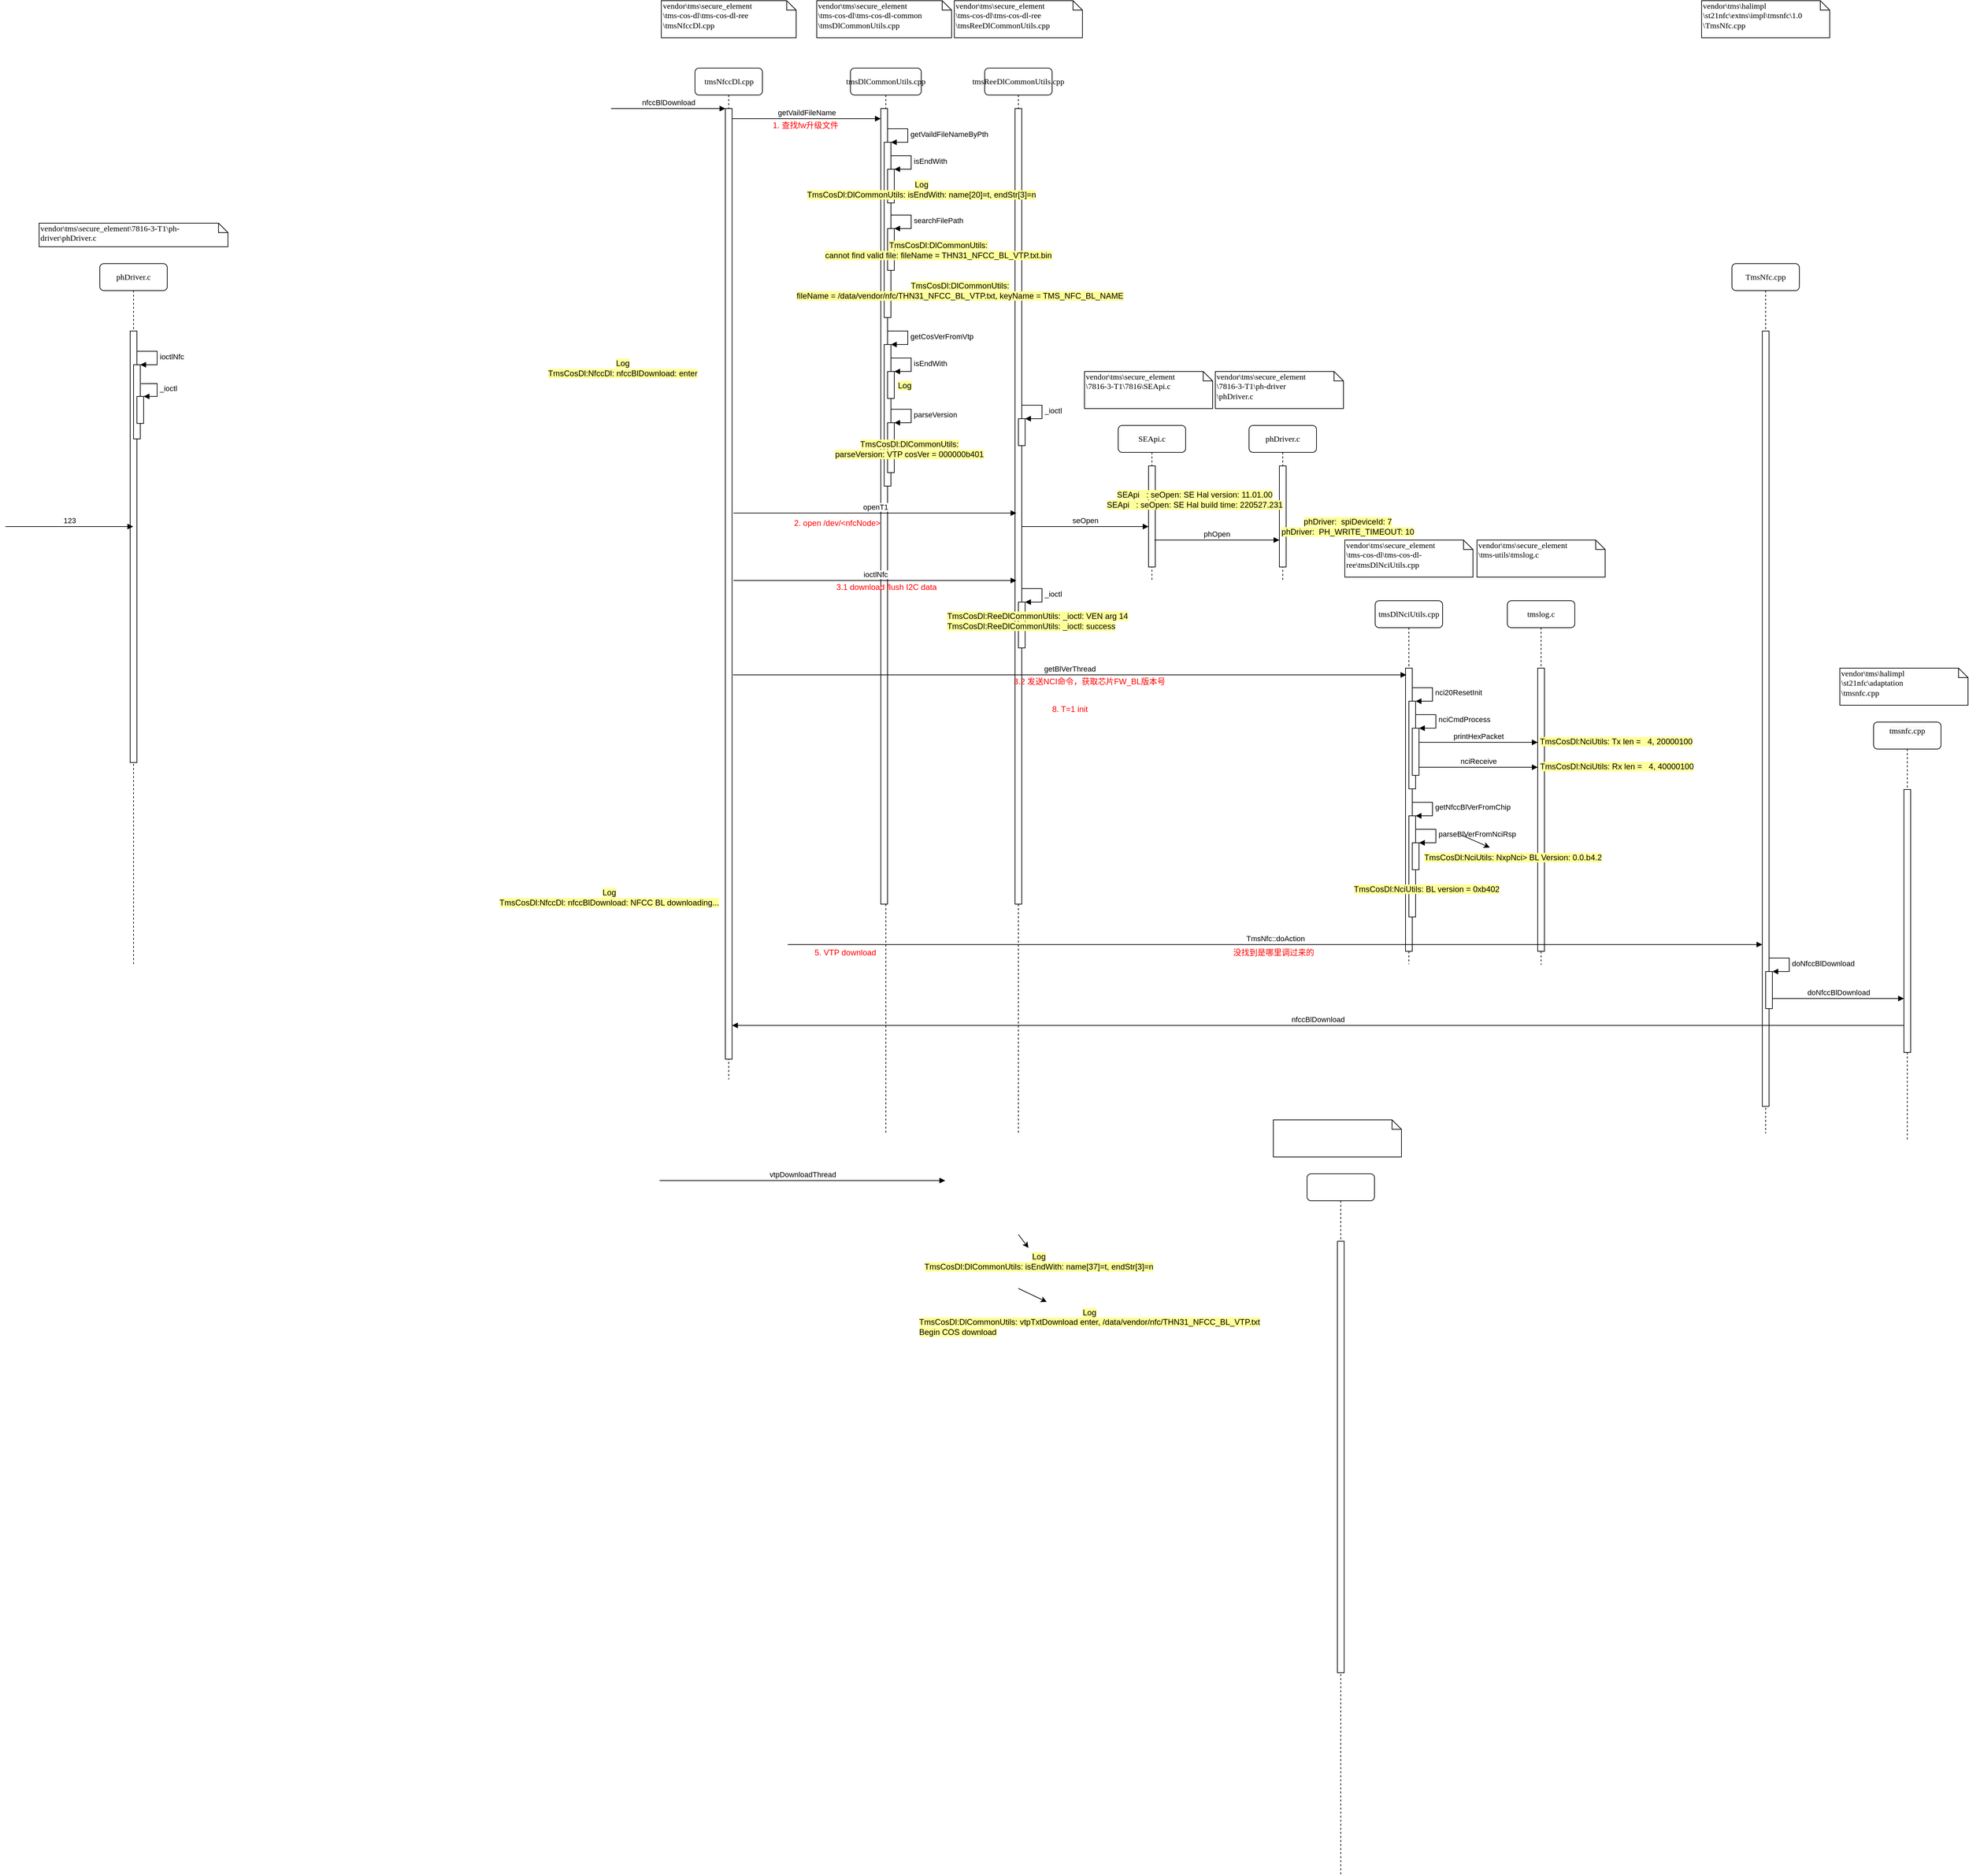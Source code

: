 <mxfile version="20.0.4" type="github">
  <diagram name="Page-1" id="13e1069c-82ec-6db2-03f1-153e76fe0fe0">
    <mxGraphModel dx="3978" dy="1811" grid="1" gridSize="10" guides="1" tooltips="1" connect="1" arrows="1" fold="1" page="1" pageScale="1" pageWidth="1100" pageHeight="850" background="none" math="0" shadow="0">
      <root>
        <mxCell id="0" />
        <mxCell id="1" parent="0" />
        <mxCell id="6wgtEtR7sXNdbjSEoORC-1" value="tmsReeDlCommonUtils.cpp" style="shape=umlLifeline;perimeter=lifelinePerimeter;whiteSpace=wrap;html=1;container=1;collapsible=0;recursiveResize=0;outlineConnect=0;rounded=1;shadow=0;comic=0;labelBackgroundColor=none;strokeWidth=1;fontFamily=Verdana;fontSize=12;align=center;" parent="1" vertex="1">
          <mxGeometry x="-628" y="-500" width="100" height="1580" as="geometry" />
        </mxCell>
        <mxCell id="6wgtEtR7sXNdbjSEoORC-2" value="" style="html=1;points=[];perimeter=orthogonalPerimeter;rounded=0;shadow=0;comic=0;labelBackgroundColor=none;strokeWidth=1;fontFamily=Verdana;fontSize=12;align=center;" parent="6wgtEtR7sXNdbjSEoORC-1" vertex="1">
          <mxGeometry x="45" y="60" width="10" height="1180" as="geometry" />
        </mxCell>
        <mxCell id="6wgtEtR7sXNdbjSEoORC-88" value="" style="html=1;points=[];perimeter=orthogonalPerimeter;" parent="6wgtEtR7sXNdbjSEoORC-1" vertex="1">
          <mxGeometry x="50" y="520" width="10" height="40" as="geometry" />
        </mxCell>
        <mxCell id="6wgtEtR7sXNdbjSEoORC-89" value="_ioctl" style="edgeStyle=orthogonalEdgeStyle;html=1;align=left;spacingLeft=2;endArrow=block;rounded=0;entryX=1;entryY=0;" parent="6wgtEtR7sXNdbjSEoORC-1" target="6wgtEtR7sXNdbjSEoORC-88" edge="1">
          <mxGeometry relative="1" as="geometry">
            <mxPoint x="55" y="500" as="sourcePoint" />
            <Array as="points">
              <mxPoint x="85" y="500" />
            </Array>
          </mxGeometry>
        </mxCell>
        <mxCell id="9sHiLgnCU4G7EcTDu4WB-1" value="" style="html=1;points=[];perimeter=orthogonalPerimeter;" parent="6wgtEtR7sXNdbjSEoORC-1" vertex="1">
          <mxGeometry x="50" y="792" width="10" height="68" as="geometry" />
        </mxCell>
        <mxCell id="9sHiLgnCU4G7EcTDu4WB-2" value="_ioctl" style="edgeStyle=orthogonalEdgeStyle;html=1;align=left;spacingLeft=2;endArrow=block;rounded=0;entryX=1;entryY=0;" parent="6wgtEtR7sXNdbjSEoORC-1" target="9sHiLgnCU4G7EcTDu4WB-1" edge="1">
          <mxGeometry relative="1" as="geometry">
            <mxPoint x="55" y="772" as="sourcePoint" />
            <Array as="points">
              <mxPoint x="85" y="772" />
            </Array>
          </mxGeometry>
        </mxCell>
        <mxCell id="6wgtEtR7sXNdbjSEoORC-37" value="tmsDlCommonUtils.cpp" style="shape=umlLifeline;perimeter=lifelinePerimeter;whiteSpace=wrap;html=1;container=1;collapsible=0;recursiveResize=0;outlineConnect=0;rounded=1;shadow=0;comic=0;labelBackgroundColor=none;strokeWidth=1;fontFamily=Verdana;fontSize=12;align=center;" parent="1" vertex="1">
          <mxGeometry x="-827" y="-500" width="105" height="1580" as="geometry" />
        </mxCell>
        <mxCell id="6wgtEtR7sXNdbjSEoORC-38" value="" style="html=1;points=[];perimeter=orthogonalPerimeter;rounded=0;shadow=0;comic=0;labelBackgroundColor=none;strokeWidth=1;fontFamily=Verdana;fontSize=12;align=center;" parent="6wgtEtR7sXNdbjSEoORC-37" vertex="1">
          <mxGeometry x="45" y="60" width="10" height="1180" as="geometry" />
        </mxCell>
        <object label="getVaildFileName" id="6wgtEtR7sXNdbjSEoORC-49">
          <mxCell style="html=1;verticalAlign=bottom;endArrow=block;rounded=0;" parent="6wgtEtR7sXNdbjSEoORC-37" edge="1">
            <mxGeometry width="80" relative="1" as="geometry">
              <mxPoint x="-175.5" y="75" as="sourcePoint" />
              <mxPoint x="45" y="75" as="targetPoint" />
            </mxGeometry>
          </mxCell>
        </object>
        <mxCell id="-rd93zXeOg7RclRvKw8m-17" value="" style="html=1;points=[];perimeter=orthogonalPerimeter;labelBackgroundColor=#FFFF99;fontColor=#000000;" parent="6wgtEtR7sXNdbjSEoORC-37" vertex="1">
          <mxGeometry x="50" y="110" width="10" height="260" as="geometry" />
        </mxCell>
        <mxCell id="-rd93zXeOg7RclRvKw8m-18" value="getVaildFileNameByPth" style="edgeStyle=orthogonalEdgeStyle;html=1;align=left;spacingLeft=2;endArrow=block;rounded=0;entryX=1;entryY=0;fontColor=#000000;" parent="6wgtEtR7sXNdbjSEoORC-37" target="-rd93zXeOg7RclRvKw8m-17" edge="1">
          <mxGeometry relative="1" as="geometry">
            <mxPoint x="55" y="90" as="sourcePoint" />
            <Array as="points">
              <mxPoint x="85" y="90" />
            </Array>
          </mxGeometry>
        </mxCell>
        <mxCell id="-rd93zXeOg7RclRvKw8m-19" value="" style="html=1;points=[];perimeter=orthogonalPerimeter;labelBackgroundColor=#FFFF99;fontColor=#000000;" parent="6wgtEtR7sXNdbjSEoORC-37" vertex="1">
          <mxGeometry x="55" y="150" width="10" height="50" as="geometry" />
        </mxCell>
        <mxCell id="-rd93zXeOg7RclRvKw8m-20" value="isEndWith" style="edgeStyle=orthogonalEdgeStyle;html=1;align=left;spacingLeft=2;endArrow=block;rounded=0;entryX=1;entryY=0;fontColor=#000000;" parent="6wgtEtR7sXNdbjSEoORC-37" target="-rd93zXeOg7RclRvKw8m-19" edge="1">
          <mxGeometry relative="1" as="geometry">
            <mxPoint x="60" y="130" as="sourcePoint" />
            <Array as="points">
              <mxPoint x="90" y="130" />
            </Array>
          </mxGeometry>
        </mxCell>
        <mxCell id="-rd93zXeOg7RclRvKw8m-23" value="" style="html=1;points=[];perimeter=orthogonalPerimeter;labelBackgroundColor=#FFFF99;fontColor=#000000;" parent="6wgtEtR7sXNdbjSEoORC-37" vertex="1">
          <mxGeometry x="55" y="238" width="10" height="62" as="geometry" />
        </mxCell>
        <mxCell id="-rd93zXeOg7RclRvKw8m-24" value="searchFilePath" style="edgeStyle=orthogonalEdgeStyle;html=1;align=left;spacingLeft=2;endArrow=block;rounded=0;entryX=1;entryY=0;fontColor=#000000;" parent="6wgtEtR7sXNdbjSEoORC-37" target="-rd93zXeOg7RclRvKw8m-23" edge="1">
          <mxGeometry relative="1" as="geometry">
            <mxPoint x="60" y="218" as="sourcePoint" />
            <Array as="points">
              <mxPoint x="90" y="218" />
            </Array>
          </mxGeometry>
        </mxCell>
        <mxCell id="-rd93zXeOg7RclRvKw8m-27" value="" style="html=1;points=[];perimeter=orthogonalPerimeter;labelBackgroundColor=#FFFF99;fontColor=#000000;" parent="6wgtEtR7sXNdbjSEoORC-37" vertex="1">
          <mxGeometry x="50" y="410" width="10" height="210" as="geometry" />
        </mxCell>
        <mxCell id="-rd93zXeOg7RclRvKw8m-28" value="getCosVerFromVtp" style="edgeStyle=orthogonalEdgeStyle;html=1;align=left;spacingLeft=2;endArrow=block;rounded=0;entryX=1;entryY=0;fontColor=#000000;" parent="6wgtEtR7sXNdbjSEoORC-37" target="-rd93zXeOg7RclRvKw8m-27" edge="1">
          <mxGeometry relative="1" as="geometry">
            <mxPoint x="55" y="390" as="sourcePoint" />
            <Array as="points">
              <mxPoint x="85" y="390" />
            </Array>
          </mxGeometry>
        </mxCell>
        <mxCell id="-rd93zXeOg7RclRvKw8m-30" value="" style="html=1;points=[];perimeter=orthogonalPerimeter;labelBackgroundColor=#FFFF99;fontColor=#000000;" parent="6wgtEtR7sXNdbjSEoORC-37" vertex="1">
          <mxGeometry x="55" y="450" width="10" height="40" as="geometry" />
        </mxCell>
        <mxCell id="-rd93zXeOg7RclRvKw8m-31" value="isEndWith" style="edgeStyle=orthogonalEdgeStyle;html=1;align=left;spacingLeft=2;endArrow=block;rounded=0;entryX=1;entryY=0;fontColor=#000000;" parent="6wgtEtR7sXNdbjSEoORC-37" target="-rd93zXeOg7RclRvKw8m-30" edge="1">
          <mxGeometry relative="1" as="geometry">
            <mxPoint x="60" y="430" as="sourcePoint" />
            <Array as="points">
              <mxPoint x="90" y="430" />
            </Array>
          </mxGeometry>
        </mxCell>
        <mxCell id="-rd93zXeOg7RclRvKw8m-32" value="" style="html=1;points=[];perimeter=orthogonalPerimeter;labelBackgroundColor=#FFFF99;fontColor=#000000;" parent="6wgtEtR7sXNdbjSEoORC-37" vertex="1">
          <mxGeometry x="55" y="526" width="10" height="74" as="geometry" />
        </mxCell>
        <mxCell id="-rd93zXeOg7RclRvKw8m-33" value="parseVersion" style="edgeStyle=orthogonalEdgeStyle;html=1;align=left;spacingLeft=2;endArrow=block;rounded=0;entryX=1;entryY=0;fontColor=#000000;" parent="6wgtEtR7sXNdbjSEoORC-37" target="-rd93zXeOg7RclRvKw8m-32" edge="1">
          <mxGeometry relative="1" as="geometry">
            <mxPoint x="60" y="506" as="sourcePoint" />
            <Array as="points">
              <mxPoint x="90" y="506" />
            </Array>
          </mxGeometry>
        </mxCell>
        <mxCell id="6wgtEtR7sXNdbjSEoORC-52" value="&lt;font color=&quot;#ff0000&quot;&gt;2. open /dev/&amp;lt;nfcNode&amp;gt;&lt;/font&gt;" style="text;html=1;resizable=0;autosize=1;align=center;verticalAlign=middle;points=[];fillColor=none;strokeColor=none;rounded=0;" parent="6wgtEtR7sXNdbjSEoORC-37" vertex="1">
          <mxGeometry x="-95" y="660" width="150" height="30" as="geometry" />
        </mxCell>
        <mxCell id="6wgtEtR7sXNdbjSEoORC-87" value="ioctlNfc" style="html=1;verticalAlign=bottom;endArrow=block;rounded=0;" parent="6wgtEtR7sXNdbjSEoORC-37" edge="1">
          <mxGeometry width="80" relative="1" as="geometry">
            <mxPoint x="-173.5" y="760" as="sourcePoint" />
            <mxPoint x="246" y="760" as="targetPoint" />
          </mxGeometry>
        </mxCell>
        <mxCell id="7baba1c4bc27f4b0-8" value="tmsDlNciUtils.cpp" style="shape=umlLifeline;perimeter=lifelinePerimeter;whiteSpace=wrap;html=1;container=1;collapsible=0;recursiveResize=0;outlineConnect=0;rounded=1;shadow=0;comic=0;labelBackgroundColor=none;strokeWidth=1;fontFamily=Verdana;fontSize=12;align=center;" parent="1" vertex="1">
          <mxGeometry x="-49" y="290" width="100" height="539" as="geometry" />
        </mxCell>
        <mxCell id="7baba1c4bc27f4b0-9" value="" style="html=1;points=[];perimeter=orthogonalPerimeter;rounded=0;shadow=0;comic=0;labelBackgroundColor=none;strokeWidth=1;fontFamily=Verdana;fontSize=12;align=center;" parent="7baba1c4bc27f4b0-8" vertex="1">
          <mxGeometry x="45" y="100" width="10" height="420" as="geometry" />
        </mxCell>
        <mxCell id="6wgtEtR7sXNdbjSEoORC-92" value="" style="html=1;points=[];perimeter=orthogonalPerimeter;" parent="7baba1c4bc27f4b0-8" vertex="1">
          <mxGeometry x="50" y="149.03" width="10" height="130" as="geometry" />
        </mxCell>
        <mxCell id="6wgtEtR7sXNdbjSEoORC-93" value="nci20ResetInit" style="edgeStyle=orthogonalEdgeStyle;html=1;align=left;spacingLeft=2;endArrow=block;rounded=0;entryX=1;entryY=0;" parent="7baba1c4bc27f4b0-8" target="6wgtEtR7sXNdbjSEoORC-92" edge="1">
          <mxGeometry relative="1" as="geometry">
            <mxPoint x="55" y="129.03" as="sourcePoint" />
            <Array as="points">
              <mxPoint x="85" y="129.03" />
            </Array>
          </mxGeometry>
        </mxCell>
        <mxCell id="6wgtEtR7sXNdbjSEoORC-94" value="" style="html=1;points=[];perimeter=orthogonalPerimeter;" parent="7baba1c4bc27f4b0-8" vertex="1">
          <mxGeometry x="55" y="189.03" width="10" height="70" as="geometry" />
        </mxCell>
        <mxCell id="6wgtEtR7sXNdbjSEoORC-95" value="nciCmdProcess" style="edgeStyle=orthogonalEdgeStyle;html=1;align=left;spacingLeft=2;endArrow=block;rounded=0;entryX=1;entryY=0;" parent="7baba1c4bc27f4b0-8" target="6wgtEtR7sXNdbjSEoORC-94" edge="1">
          <mxGeometry relative="1" as="geometry">
            <mxPoint x="60" y="169.03" as="sourcePoint" />
            <Array as="points">
              <mxPoint x="90" y="169.03" />
            </Array>
          </mxGeometry>
        </mxCell>
        <mxCell id="oXqchAMzsbWQh8HUrbLk-3" value="" style="html=1;points=[];perimeter=orthogonalPerimeter;labelBackgroundColor=#FFFF99;" vertex="1" parent="7baba1c4bc27f4b0-8">
          <mxGeometry x="50" y="319.03" width="10" height="150" as="geometry" />
        </mxCell>
        <mxCell id="oXqchAMzsbWQh8HUrbLk-4" value="getNfccBlVerFromChip" style="edgeStyle=orthogonalEdgeStyle;html=1;align=left;spacingLeft=2;endArrow=block;rounded=0;entryX=1;entryY=0;" edge="1" target="oXqchAMzsbWQh8HUrbLk-3" parent="7baba1c4bc27f4b0-8">
          <mxGeometry relative="1" as="geometry">
            <mxPoint x="55" y="299.03" as="sourcePoint" />
            <Array as="points">
              <mxPoint x="85" y="299.03" />
            </Array>
          </mxGeometry>
        </mxCell>
        <mxCell id="oXqchAMzsbWQh8HUrbLk-7" value="" style="html=1;points=[];perimeter=orthogonalPerimeter;labelBackgroundColor=#FFFF99;" vertex="1" parent="7baba1c4bc27f4b0-8">
          <mxGeometry x="55" y="359.03" width="10" height="40" as="geometry" />
        </mxCell>
        <mxCell id="oXqchAMzsbWQh8HUrbLk-8" value="parseBlVerFromNciRsp" style="edgeStyle=orthogonalEdgeStyle;html=1;align=left;spacingLeft=2;endArrow=block;rounded=0;entryX=1;entryY=0;" edge="1" target="oXqchAMzsbWQh8HUrbLk-7" parent="7baba1c4bc27f4b0-8">
          <mxGeometry relative="1" as="geometry">
            <mxPoint x="60" y="339.03" as="sourcePoint" />
            <Array as="points">
              <mxPoint x="90" y="339.03" />
            </Array>
          </mxGeometry>
        </mxCell>
        <mxCell id="7baba1c4bc27f4b0-2" value="TmsNfc.cpp" style="shape=umlLifeline;perimeter=lifelinePerimeter;whiteSpace=wrap;html=1;container=1;collapsible=0;recursiveResize=0;outlineConnect=0;rounded=1;shadow=0;comic=0;labelBackgroundColor=none;strokeWidth=1;fontFamily=Verdana;fontSize=12;align=center;" parent="1" vertex="1">
          <mxGeometry x="480" y="-210" width="100" height="1290" as="geometry" />
        </mxCell>
        <mxCell id="7baba1c4bc27f4b0-10" value="" style="html=1;points=[];perimeter=orthogonalPerimeter;rounded=0;shadow=0;comic=0;labelBackgroundColor=none;strokeWidth=1;fontFamily=Verdana;fontSize=12;align=center;" parent="7baba1c4bc27f4b0-2" vertex="1">
          <mxGeometry x="45" y="100" width="10" height="1150" as="geometry" />
        </mxCell>
        <mxCell id="Ku6d6TWkNU5Iu4rAbxKe-25" value="" style="html=1;points=[];perimeter=orthogonalPerimeter;" parent="7baba1c4bc27f4b0-2" vertex="1">
          <mxGeometry x="50" y="1050" width="10" height="55" as="geometry" />
        </mxCell>
        <mxCell id="Ku6d6TWkNU5Iu4rAbxKe-26" value="doNfccBlDownload" style="edgeStyle=orthogonalEdgeStyle;html=1;align=left;spacingLeft=2;endArrow=block;rounded=0;entryX=1;entryY=0;" parent="7baba1c4bc27f4b0-2" target="Ku6d6TWkNU5Iu4rAbxKe-25" edge="1">
          <mxGeometry relative="1" as="geometry">
            <mxPoint x="55" y="1030" as="sourcePoint" />
            <Array as="points">
              <mxPoint x="85" y="1030" />
            </Array>
          </mxGeometry>
        </mxCell>
        <mxCell id="-rd93zXeOg7RclRvKw8m-12" value="&lt;font color=&quot;#000000&quot;&gt;doNfccBlDownload&lt;/font&gt;" style="html=1;verticalAlign=bottom;endArrow=block;rounded=0;fontColor=#FF0000;" parent="7baba1c4bc27f4b0-2" edge="1">
          <mxGeometry width="80" relative="1" as="geometry">
            <mxPoint x="60" y="1090" as="sourcePoint" />
            <mxPoint x="255" y="1090" as="targetPoint" />
          </mxGeometry>
        </mxCell>
        <mxCell id="Ku6d6TWkNU5Iu4rAbxKe-1" value="tmsNfccDl.cpp" style="shape=umlLifeline;perimeter=lifelinePerimeter;whiteSpace=wrap;html=1;container=1;collapsible=0;recursiveResize=0;outlineConnect=0;rounded=1;shadow=0;comic=0;labelBackgroundColor=none;strokeWidth=1;fontFamily=Verdana;fontSize=12;align=center;" parent="1" vertex="1">
          <mxGeometry x="-1057.5" y="-500" width="100" height="1500" as="geometry" />
        </mxCell>
        <mxCell id="Ku6d6TWkNU5Iu4rAbxKe-2" value="" style="html=1;points=[];perimeter=orthogonalPerimeter;rounded=0;shadow=0;comic=0;labelBackgroundColor=none;strokeWidth=1;fontFamily=Verdana;fontSize=12;align=center;" parent="Ku6d6TWkNU5Iu4rAbxKe-1" vertex="1">
          <mxGeometry x="45" y="60" width="10" height="1410" as="geometry" />
        </mxCell>
        <mxCell id="6wgtEtR7sXNdbjSEoORC-17" value="tmslog.c" style="shape=umlLifeline;perimeter=lifelinePerimeter;whiteSpace=wrap;html=1;container=1;collapsible=0;recursiveResize=0;outlineConnect=0;rounded=1;shadow=0;comic=0;labelBackgroundColor=none;strokeWidth=1;fontFamily=Verdana;fontSize=12;align=center;" parent="1" vertex="1">
          <mxGeometry x="147" y="290" width="100" height="540" as="geometry" />
        </mxCell>
        <mxCell id="6wgtEtR7sXNdbjSEoORC-18" value="" style="html=1;points=[];perimeter=orthogonalPerimeter;rounded=0;shadow=0;comic=0;labelBackgroundColor=none;strokeWidth=1;fontFamily=Verdana;fontSize=12;align=center;" parent="6wgtEtR7sXNdbjSEoORC-17" vertex="1">
          <mxGeometry x="45" y="100" width="10" height="420" as="geometry" />
        </mxCell>
        <mxCell id="6wgtEtR7sXNdbjSEoORC-83" value="&lt;span style=&quot;text-align: left;&quot;&gt;phDriver.c&lt;/span&gt;" style="shape=umlLifeline;perimeter=lifelinePerimeter;whiteSpace=wrap;html=1;container=1;collapsible=0;recursiveResize=0;outlineConnect=0;rounded=1;shadow=0;comic=0;labelBackgroundColor=none;strokeWidth=1;fontFamily=Verdana;fontSize=12;align=center;" parent="1" vertex="1">
          <mxGeometry x="-236" y="30" width="100" height="230" as="geometry" />
        </mxCell>
        <mxCell id="6wgtEtR7sXNdbjSEoORC-84" value="" style="html=1;points=[];perimeter=orthogonalPerimeter;rounded=0;shadow=0;comic=0;labelBackgroundColor=none;strokeWidth=1;fontFamily=Verdana;fontSize=12;align=center;" parent="6wgtEtR7sXNdbjSEoORC-83" vertex="1">
          <mxGeometry x="45" y="60" width="10" height="150" as="geometry" />
        </mxCell>
        <mxCell id="6wgtEtR7sXNdbjSEoORC-60" value="&lt;span style=&quot;text-align: left;&quot;&gt;SEApi.c&lt;/span&gt;" style="shape=umlLifeline;perimeter=lifelinePerimeter;whiteSpace=wrap;html=1;container=1;collapsible=0;recursiveResize=0;outlineConnect=0;rounded=1;shadow=0;comic=0;labelBackgroundColor=none;strokeWidth=1;fontFamily=Verdana;fontSize=12;align=center;" parent="1" vertex="1">
          <mxGeometry x="-430" y="30" width="100" height="230" as="geometry" />
        </mxCell>
        <mxCell id="6wgtEtR7sXNdbjSEoORC-61" value="" style="html=1;points=[];perimeter=orthogonalPerimeter;rounded=0;shadow=0;comic=0;labelBackgroundColor=none;strokeWidth=1;fontFamily=Verdana;fontSize=12;align=center;" parent="6wgtEtR7sXNdbjSEoORC-60" vertex="1">
          <mxGeometry x="45" y="60" width="10" height="150" as="geometry" />
        </mxCell>
        <mxCell id="Ku6d6TWkNU5Iu4rAbxKe-22" value="&lt;span style=&quot;background-color: rgb(255, 255, 153);&quot;&gt;Log&lt;br&gt;TmsCosDl:NfccDl: nfccBlDownload: NFCC BL downloading...&lt;/span&gt;" style="text;html=1;resizable=0;autosize=1;align=center;verticalAlign=middle;points=[];fillColor=none;strokeColor=none;rounded=0;" parent="1" vertex="1">
          <mxGeometry x="-1360" y="710" width="350" height="40" as="geometry" />
        </mxCell>
        <mxCell id="6wgtEtR7sXNdbjSEoORC-4" value="vendor\tms\secure_element&lt;br&gt;\tms-cos-dl\tms-cos-dl-ree&lt;br&gt;\tmsReeDlCommonUtils.cpp" style="shape=note;whiteSpace=wrap;html=1;size=14;verticalAlign=top;align=left;spacingTop=-6;rounded=0;shadow=0;comic=0;labelBackgroundColor=none;strokeWidth=1;fontFamily=Verdana;fontSize=12" parent="1" vertex="1">
          <mxGeometry x="-673" y="-600" width="190" height="55" as="geometry" />
        </mxCell>
        <mxCell id="6wgtEtR7sXNdbjSEoORC-16" value="&lt;span style=&quot;background-color: rgb(255, 255, 153); text-align: left;&quot;&gt;TmsCosDl:NciUtils: Tx len =&amp;nbsp; &amp;nbsp;4, 20000100&lt;/span&gt;" style="text;html=1;resizable=0;autosize=1;align=center;verticalAlign=middle;points=[];fillColor=none;strokeColor=none;rounded=0;" parent="1" vertex="1">
          <mxGeometry x="183" y="484" width="250" height="30" as="geometry" />
        </mxCell>
        <mxCell id="6wgtEtR7sXNdbjSEoORC-29" value="&lt;span style=&quot;text-align: left;&quot;&gt;phDriver.c&lt;/span&gt;" style="shape=umlLifeline;perimeter=lifelinePerimeter;whiteSpace=wrap;html=1;container=1;collapsible=0;recursiveResize=0;outlineConnect=0;rounded=1;shadow=0;comic=0;labelBackgroundColor=none;strokeWidth=1;fontFamily=Verdana;fontSize=12;align=center;" parent="1" vertex="1">
          <mxGeometry x="-1940" y="-210" width="100" height="1040" as="geometry" />
        </mxCell>
        <mxCell id="6wgtEtR7sXNdbjSEoORC-30" value="" style="html=1;points=[];perimeter=orthogonalPerimeter;rounded=0;shadow=0;comic=0;labelBackgroundColor=none;strokeWidth=1;fontFamily=Verdana;fontSize=12;align=center;" parent="6wgtEtR7sXNdbjSEoORC-29" vertex="1">
          <mxGeometry x="45" y="100" width="10" height="640" as="geometry" />
        </mxCell>
        <mxCell id="6wgtEtR7sXNdbjSEoORC-31" value="" style="html=1;points=[];perimeter=orthogonalPerimeter;" parent="6wgtEtR7sXNdbjSEoORC-29" vertex="1">
          <mxGeometry x="50" y="150" width="10" height="110" as="geometry" />
        </mxCell>
        <mxCell id="6wgtEtR7sXNdbjSEoORC-32" value="ioctlNfc" style="edgeStyle=orthogonalEdgeStyle;html=1;align=left;spacingLeft=2;endArrow=block;rounded=0;entryX=1;entryY=0;" parent="6wgtEtR7sXNdbjSEoORC-29" target="6wgtEtR7sXNdbjSEoORC-31" edge="1">
          <mxGeometry relative="1" as="geometry">
            <mxPoint x="55" y="130" as="sourcePoint" />
            <Array as="points">
              <mxPoint x="85" y="130" />
            </Array>
          </mxGeometry>
        </mxCell>
        <mxCell id="6wgtEtR7sXNdbjSEoORC-33" value="" style="html=1;points=[];perimeter=orthogonalPerimeter;" parent="6wgtEtR7sXNdbjSEoORC-29" vertex="1">
          <mxGeometry x="55" y="197" width="10" height="40" as="geometry" />
        </mxCell>
        <mxCell id="6wgtEtR7sXNdbjSEoORC-34" value="_ioctl" style="edgeStyle=orthogonalEdgeStyle;html=1;align=left;spacingLeft=2;endArrow=block;rounded=0;entryX=1;entryY=0;exitX=1.086;exitY=0.254;exitDx=0;exitDy=0;exitPerimeter=0;" parent="6wgtEtR7sXNdbjSEoORC-29" source="6wgtEtR7sXNdbjSEoORC-31" target="6wgtEtR7sXNdbjSEoORC-33" edge="1">
          <mxGeometry relative="1" as="geometry">
            <mxPoint x="55" y="177" as="sourcePoint" />
            <Array as="points">
              <mxPoint x="85" y="178" />
              <mxPoint x="85" y="197" />
            </Array>
          </mxGeometry>
        </mxCell>
        <mxCell id="6wgtEtR7sXNdbjSEoORC-35" value="vendor\tms\secure_element\7816-3-T1\ph-driver\phDriver.c" style="shape=note;whiteSpace=wrap;html=1;size=14;verticalAlign=top;align=left;spacingTop=-6;rounded=0;shadow=0;comic=0;labelBackgroundColor=none;strokeWidth=1;fontFamily=Verdana;fontSize=12" parent="1" vertex="1">
          <mxGeometry x="-2030" y="-270" width="280" height="35" as="geometry" />
        </mxCell>
        <mxCell id="6wgtEtR7sXNdbjSEoORC-36" value="123" style="html=1;verticalAlign=bottom;endArrow=block;rounded=0;" parent="1" target="6wgtEtR7sXNdbjSEoORC-29" edge="1">
          <mxGeometry width="80" relative="1" as="geometry">
            <mxPoint x="-2080" y="180" as="sourcePoint" />
            <mxPoint x="-1970.5" y="180" as="targetPoint" />
          </mxGeometry>
        </mxCell>
        <mxCell id="6wgtEtR7sXNdbjSEoORC-43" value="vendor\tms\secure_element&lt;br&gt;\tms-cos-dl\tms-cos-dl-common&lt;br&gt;\tmsDlCommonUtils.cpp" style="shape=note;whiteSpace=wrap;html=1;size=14;verticalAlign=top;align=left;spacingTop=-6;rounded=0;shadow=0;comic=0;labelBackgroundColor=none;strokeWidth=1;fontFamily=Verdana;fontSize=12" parent="1" vertex="1">
          <mxGeometry x="-877" y="-600" width="200" height="55" as="geometry" />
        </mxCell>
        <mxCell id="6wgtEtR7sXNdbjSEoORC-45" value="&lt;span style=&quot;background-color: rgb(255, 255, 153);&quot;&gt;Log&lt;br&gt;TmsCosDl:DlCommonUtils: isEndWith: name[37]=t, endStr[3]=n&lt;/span&gt;" style="text;html=1;resizable=0;autosize=1;align=center;verticalAlign=middle;points=[];fillColor=none;strokeColor=none;rounded=0;" parent="1" vertex="1">
          <mxGeometry x="-728" y="1250" width="360" height="40" as="geometry" />
        </mxCell>
        <mxCell id="6wgtEtR7sXNdbjSEoORC-46" value="&lt;span style=&quot;background-color: rgb(255, 255, 153);&quot;&gt;Log&lt;br&gt;&lt;/span&gt;&lt;div style=&quot;text-align: left;&quot;&gt;&lt;span style=&quot;background-color: rgb(255, 255, 153);&quot;&gt;TmsCosDl:DlCommonUtils: vtpTxtDownload enter, /data/vendor/nfc/THN31_NFCC_BL_VTP.txt&lt;/span&gt;&lt;/div&gt;&lt;div style=&quot;text-align: left;&quot;&gt;&lt;span style=&quot;background-color: rgb(255, 255, 153);&quot;&gt;Begin COS download&lt;/span&gt;&lt;/div&gt;" style="text;html=1;resizable=0;autosize=1;align=center;verticalAlign=middle;points=[];fillColor=none;strokeColor=none;rounded=0;" parent="1" vertex="1">
          <mxGeometry x="-738" y="1330" width="530" height="60" as="geometry" />
        </mxCell>
        <mxCell id="6wgtEtR7sXNdbjSEoORC-47" value="" style="endArrow=classic;html=1;rounded=0;" parent="1" target="6wgtEtR7sXNdbjSEoORC-45" edge="1">
          <mxGeometry width="50" height="50" relative="1" as="geometry">
            <mxPoint x="-578" y="1230" as="sourcePoint" />
            <mxPoint x="-438" y="1620" as="targetPoint" />
          </mxGeometry>
        </mxCell>
        <mxCell id="6wgtEtR7sXNdbjSEoORC-48" value="" style="endArrow=classic;html=1;rounded=0;" parent="1" target="6wgtEtR7sXNdbjSEoORC-46" edge="1">
          <mxGeometry width="50" height="50" relative="1" as="geometry">
            <mxPoint x="-578" y="1310" as="sourcePoint" />
            <mxPoint x="-444" y="1710" as="targetPoint" />
          </mxGeometry>
        </mxCell>
        <mxCell id="6wgtEtR7sXNdbjSEoORC-50" value="&lt;font color=&quot;#ff0000&quot;&gt;1.&amp;nbsp;查找fw升级文件&lt;/font&gt;" style="text;html=1;resizable=0;autosize=1;align=center;verticalAlign=middle;points=[];fillColor=none;strokeColor=none;rounded=0;" parent="1" vertex="1">
          <mxGeometry x="-954.5" y="-430" width="120" height="30" as="geometry" />
        </mxCell>
        <mxCell id="6wgtEtR7sXNdbjSEoORC-71" value="vendor\tms\secure_element&lt;br&gt;\7816-3-T1\7816\SEApi.c" style="shape=note;whiteSpace=wrap;html=1;size=14;verticalAlign=top;align=left;spacingTop=-6;rounded=0;shadow=0;comic=0;labelBackgroundColor=none;strokeWidth=1;fontFamily=Verdana;fontSize=12" parent="1" vertex="1">
          <mxGeometry x="-480" y="-50" width="190" height="55" as="geometry" />
        </mxCell>
        <mxCell id="6wgtEtR7sXNdbjSEoORC-72" value="vendor\tms\secure_element&lt;br&gt;\tms-cos-dl\tms-cos-dl-ree&lt;br&gt;\tmsNfccDl.cpp" style="shape=note;whiteSpace=wrap;html=1;size=14;verticalAlign=top;align=left;spacingTop=-6;rounded=0;shadow=0;comic=0;labelBackgroundColor=none;strokeWidth=1;fontFamily=Verdana;fontSize=12" parent="1" vertex="1">
          <mxGeometry x="-1107.5" y="-600" width="200" height="55" as="geometry" />
        </mxCell>
        <mxCell id="6wgtEtR7sXNdbjSEoORC-73" value="vendor\tms\secure_element&lt;br&gt;\tms-cos-dl\tms-cos-dl-ree\tmsDlNciUtils.cpp" style="shape=note;whiteSpace=wrap;html=1;size=14;verticalAlign=top;align=left;spacingTop=-6;rounded=0;shadow=0;comic=0;labelBackgroundColor=none;strokeWidth=1;fontFamily=Verdana;fontSize=12" parent="1" vertex="1">
          <mxGeometry x="-94" y="200" width="190" height="55" as="geometry" />
        </mxCell>
        <mxCell id="6wgtEtR7sXNdbjSEoORC-74" value="vendor\tms\halimpl&lt;br&gt;\st21nfc\extns\impl\tmsnfc\1.0&lt;br&gt;\TmsNfc.cpp" style="shape=note;whiteSpace=wrap;html=1;size=14;verticalAlign=top;align=left;spacingTop=-6;rounded=0;shadow=0;comic=0;labelBackgroundColor=none;strokeWidth=1;fontFamily=Verdana;fontSize=12" parent="1" vertex="1">
          <mxGeometry x="435" y="-600" width="190" height="55" as="geometry" />
        </mxCell>
        <mxCell id="6wgtEtR7sXNdbjSEoORC-79" value="" style="shape=umlLifeline;perimeter=lifelinePerimeter;whiteSpace=wrap;html=1;container=1;collapsible=0;recursiveResize=0;outlineConnect=0;rounded=1;shadow=0;comic=0;labelBackgroundColor=none;strokeWidth=1;fontFamily=Verdana;fontSize=12;align=center;" parent="1" vertex="1">
          <mxGeometry x="-150" y="1140" width="100" height="1040" as="geometry" />
        </mxCell>
        <mxCell id="6wgtEtR7sXNdbjSEoORC-80" value="" style="html=1;points=[];perimeter=orthogonalPerimeter;rounded=0;shadow=0;comic=0;labelBackgroundColor=none;strokeWidth=1;fontFamily=Verdana;fontSize=12;align=center;" parent="6wgtEtR7sXNdbjSEoORC-79" vertex="1">
          <mxGeometry x="45" y="100" width="10" height="640" as="geometry" />
        </mxCell>
        <mxCell id="6wgtEtR7sXNdbjSEoORC-81" value="" style="shape=note;whiteSpace=wrap;html=1;size=14;verticalAlign=top;align=left;spacingTop=-6;rounded=0;shadow=0;comic=0;labelBackgroundColor=none;strokeWidth=1;fontFamily=Verdana;fontSize=12" parent="1" vertex="1">
          <mxGeometry x="-200" y="1060" width="190" height="55" as="geometry" />
        </mxCell>
        <mxCell id="6wgtEtR7sXNdbjSEoORC-82" value="vendor\tms\secure_element&lt;br&gt;\7816-3-T1\ph-driver&lt;br&gt;\phDriver.c" style="shape=note;whiteSpace=wrap;html=1;size=14;verticalAlign=top;align=left;spacingTop=-6;rounded=0;shadow=0;comic=0;labelBackgroundColor=none;strokeWidth=1;fontFamily=Verdana;fontSize=12" parent="1" vertex="1">
          <mxGeometry x="-286" y="-50" width="190" height="55" as="geometry" />
        </mxCell>
        <mxCell id="6wgtEtR7sXNdbjSEoORC-85" value="phOpen" style="html=1;verticalAlign=bottom;endArrow=block;rounded=0;exitX=0.892;exitY=0.157;exitDx=0;exitDy=0;exitPerimeter=0;" parent="1" edge="1">
          <mxGeometry width="80" relative="1" as="geometry">
            <mxPoint x="-376.08" y="200.0" as="sourcePoint" />
            <mxPoint x="-191" y="200.0" as="targetPoint" />
          </mxGeometry>
        </mxCell>
        <mxCell id="6wgtEtR7sXNdbjSEoORC-10" value="&lt;span style=&quot;background-color: rgb(255, 255, 153); text-align: left;&quot;&gt;TmsCosDl:ReeDlCommonUtils: _ioctl: VEN arg 14&lt;/span&gt;&lt;br&gt;&lt;div style=&quot;text-align: left;&quot;&gt;&lt;span style=&quot;background-color: rgb(255, 255, 153);&quot;&gt;TmsCosDl:ReeDlCommonUtils: _ioctl: success&lt;/span&gt;&lt;/div&gt;" style="text;html=1;resizable=0;autosize=1;align=center;verticalAlign=middle;points=[];fillColor=none;strokeColor=none;rounded=0;" parent="1" vertex="1">
          <mxGeometry x="-695" y="300" width="290" height="40" as="geometry" />
        </mxCell>
        <mxCell id="6wgtEtR7sXNdbjSEoORC-90" value="&lt;font color=&quot;#ff0000&quot;&gt;3.1 download flush I2C data&lt;/font&gt;" style="text;html=1;resizable=0;autosize=1;align=center;verticalAlign=middle;points=[];fillColor=none;strokeColor=none;rounded=0;" parent="1" vertex="1">
          <mxGeometry x="-859.5" y="255" width="170" height="30" as="geometry" />
        </mxCell>
        <mxCell id="6wgtEtR7sXNdbjSEoORC-75" value="seOpen" style="html=1;verticalAlign=bottom;endArrow=block;rounded=0;" parent="1" edge="1">
          <mxGeometry width="80" relative="1" as="geometry">
            <mxPoint x="-573" y="180" as="sourcePoint" />
            <mxPoint x="-385" y="180" as="targetPoint" />
          </mxGeometry>
        </mxCell>
        <mxCell id="6wgtEtR7sXNdbjSEoORC-91" value="&lt;font color=&quot;#ff0000&quot;&gt;3.2 发送NCI命令，获取芯片FW_BL版本号&lt;/font&gt;" style="text;html=1;resizable=0;autosize=1;align=center;verticalAlign=middle;points=[];fillColor=none;strokeColor=none;rounded=0;" parent="1" vertex="1">
          <mxGeometry x="-598" y="395" width="250" height="30" as="geometry" />
        </mxCell>
        <mxCell id="6wgtEtR7sXNdbjSEoORC-96" value="&lt;span style=&quot;text-align: left;&quot;&gt;printHexPacket&lt;/span&gt;" style="html=1;verticalAlign=bottom;endArrow=block;rounded=0;" parent="1" edge="1">
          <mxGeometry width="80" relative="1" as="geometry">
            <mxPoint x="16" y="500.03" as="sourcePoint" />
            <mxPoint x="192" y="500.03" as="targetPoint" />
          </mxGeometry>
        </mxCell>
        <mxCell id="6wgtEtR7sXNdbjSEoORC-97" value="vendor\tms\secure_element&lt;br&gt;\tms-utils\tmslog.c" style="shape=note;whiteSpace=wrap;html=1;size=14;verticalAlign=top;align=left;spacingTop=-6;rounded=0;shadow=0;comic=0;labelBackgroundColor=none;strokeWidth=1;fontFamily=Verdana;fontSize=12" parent="1" vertex="1">
          <mxGeometry x="102" y="200" width="190" height="55" as="geometry" />
        </mxCell>
        <mxCell id="6wgtEtR7sXNdbjSEoORC-86" value="&lt;span style=&quot;background-color: rgb(255, 255, 153); text-align: left;&quot;&gt;phDriver:&amp;nbsp; spiDeviceId: 7&lt;/span&gt;&lt;br&gt;&lt;div style=&quot;text-align: left;&quot;&gt;&lt;span style=&quot;background-color: rgb(255, 255, 153);&quot;&gt;phDriver:&amp;nbsp; PH_WRITE_TIMEOUT: 10&lt;/span&gt;&lt;/div&gt;" style="text;html=1;resizable=0;autosize=1;align=center;verticalAlign=middle;points=[];fillColor=none;strokeColor=none;rounded=0;" parent="1" vertex="1">
          <mxGeometry x="-200" y="160" width="220" height="40" as="geometry" />
        </mxCell>
        <mxCell id="6wgtEtR7sXNdbjSEoORC-101" value="&lt;font color=&quot;#ff0000&quot;&gt;5. VTP download&lt;/font&gt;" style="text;html=1;resizable=0;autosize=1;align=center;verticalAlign=middle;points=[];fillColor=none;strokeColor=none;rounded=0;" parent="1" vertex="1">
          <mxGeometry x="-890" y="797" width="110" height="30" as="geometry" />
        </mxCell>
        <mxCell id="Ku6d6TWkNU5Iu4rAbxKe-6" value="&lt;div style=&quot;text-align: left;&quot;&gt;&lt;span style=&quot;font-size: 11px;&quot;&gt;getBlVerThread&lt;/span&gt;&lt;/div&gt;" style="html=1;verticalAlign=bottom;endArrow=block;rounded=0;" parent="1" edge="1">
          <mxGeometry width="80" relative="1" as="geometry">
            <mxPoint x="-1001.25" y="400" as="sourcePoint" />
            <mxPoint x="-2.75" y="400" as="targetPoint" />
          </mxGeometry>
        </mxCell>
        <mxCell id="-rd93zXeOg7RclRvKw8m-2" value="&lt;font color=&quot;#ff0000&quot;&gt;8. T=1 init&lt;/font&gt;" style="text;html=1;resizable=0;autosize=1;align=center;verticalAlign=middle;points=[];fillColor=none;strokeColor=none;rounded=0;" parent="1" vertex="1">
          <mxGeometry x="-542" y="436" width="80" height="30" as="geometry" />
        </mxCell>
        <mxCell id="-rd93zXeOg7RclRvKw8m-7" value="&lt;span style=&quot;background-color: rgb(255, 255, 153); text-align: left;&quot;&gt;TmsCosDl:NciUtils: BL version = 0xb402&lt;/span&gt;" style="text;html=1;resizable=0;autosize=1;align=center;verticalAlign=middle;points=[];fillColor=none;strokeColor=none;rounded=0;" parent="1" vertex="1">
          <mxGeometry x="-93" y="703.03" width="240" height="30" as="geometry" />
        </mxCell>
        <mxCell id="-rd93zXeOg7RclRvKw8m-8" value="&lt;font color=&quot;#ff0000&quot;&gt;没找到是哪里调过来的&lt;/font&gt;" style="text;html=1;resizable=0;autosize=1;align=center;verticalAlign=middle;points=[];fillColor=none;strokeColor=none;rounded=0;" parent="1" vertex="1">
          <mxGeometry x="-270" y="797" width="140" height="30" as="geometry" />
        </mxCell>
        <mxCell id="-rd93zXeOg7RclRvKw8m-9" value="vendor\tms\halimpl&lt;br&gt;\st21nfc\adaptation&lt;br&gt;\tmsnfc.cpp" style="shape=note;whiteSpace=wrap;html=1;size=14;verticalAlign=top;align=left;spacingTop=-6;rounded=0;shadow=0;comic=0;labelBackgroundColor=none;strokeWidth=1;fontFamily=Verdana;fontSize=12" parent="1" vertex="1">
          <mxGeometry x="640" y="390" width="190" height="55" as="geometry" />
        </mxCell>
        <mxCell id="-rd93zXeOg7RclRvKw8m-10" value="&#xa;&lt;span style=&quot;color: rgb(0, 0, 0); font-family: Verdana; font-size: 12px; font-style: normal; font-variant-ligatures: normal; font-variant-caps: normal; font-weight: 400; letter-spacing: normal; orphans: 2; text-align: left; text-indent: 0px; text-transform: none; widows: 2; word-spacing: 0px; -webkit-text-stroke-width: 0px; background-color: rgb(248, 249, 250); text-decoration-style: initial; text-decoration-color: initial; float: none; display: inline !important;&quot;&gt;tmsnfc.cpp&lt;/span&gt;&#xa;&#xa;" style="shape=umlLifeline;perimeter=lifelinePerimeter;whiteSpace=wrap;html=1;container=1;collapsible=0;recursiveResize=0;outlineConnect=0;rounded=1;shadow=0;comic=0;labelBackgroundColor=none;strokeWidth=1;fontFamily=Verdana;fontSize=12;align=center;" parent="1" vertex="1">
          <mxGeometry x="690" y="470" width="100" height="620" as="geometry" />
        </mxCell>
        <mxCell id="-rd93zXeOg7RclRvKw8m-11" value="" style="html=1;points=[];perimeter=orthogonalPerimeter;rounded=0;shadow=0;comic=0;labelBackgroundColor=none;strokeWidth=1;fontFamily=Verdana;fontSize=12;align=center;" parent="-rd93zXeOg7RclRvKw8m-10" vertex="1">
          <mxGeometry x="45" y="100" width="10" height="390" as="geometry" />
        </mxCell>
        <mxCell id="-rd93zXeOg7RclRvKw8m-14" value="nfccBlDownload" style="html=1;verticalAlign=bottom;endArrow=block;rounded=0;fontColor=#000000;" parent="-rd93zXeOg7RclRvKw8m-10" edge="1">
          <mxGeometry width="80" relative="1" as="geometry">
            <mxPoint x="45" y="449.9" as="sourcePoint" />
            <mxPoint x="-1692.5" y="449.9" as="targetPoint" />
          </mxGeometry>
        </mxCell>
        <mxCell id="-rd93zXeOg7RclRvKw8m-15" value="&lt;span style=&quot;background-color: rgb(255, 255, 153);&quot;&gt;Log&lt;br&gt;&lt;/span&gt;&lt;div style=&quot;text-align: left;&quot;&gt;&lt;span style=&quot;background-color: rgb(255, 255, 153);&quot;&gt;TmsCosDl:NfccDl: nfccBlDownload: enter&lt;/span&gt;&lt;br&gt;&lt;/div&gt;" style="text;html=1;resizable=0;autosize=1;align=center;verticalAlign=middle;points=[];fillColor=none;strokeColor=none;rounded=0;" parent="1" vertex="1">
          <mxGeometry x="-1285" y="-75" width="240" height="40" as="geometry" />
        </mxCell>
        <mxCell id="-rd93zXeOg7RclRvKw8m-16" value="&lt;span style=&quot;background-color: rgb(255, 255, 153); text-align: left;&quot;&gt;SEApi&amp;nbsp; &amp;nbsp;: seOpen: SE Hal version: 11.01.00&lt;/span&gt;&lt;br&gt;&lt;div style=&quot;text-align: left;&quot;&gt;&lt;span style=&quot;background-color: rgb(255, 255, 153);&quot;&gt;SEApi&amp;nbsp; &amp;nbsp;: seOpen: SE Hal build time: 220527.231&lt;/span&gt;&lt;br&gt;&lt;/div&gt;" style="text;html=1;resizable=0;autosize=1;align=center;verticalAlign=middle;points=[];fillColor=none;strokeColor=none;rounded=0;" parent="1" vertex="1">
          <mxGeometry x="-462" y="120" width="290" height="40" as="geometry" />
        </mxCell>
        <mxCell id="Ku6d6TWkNU5Iu4rAbxKe-9" value="nfccBlDownload" style="html=1;verticalAlign=bottom;endArrow=block;rounded=0;" parent="1" edge="1">
          <mxGeometry width="80" relative="1" as="geometry">
            <mxPoint x="-1182" y="-440" as="sourcePoint" />
            <mxPoint x="-1012.5" y="-440" as="targetPoint" />
          </mxGeometry>
        </mxCell>
        <mxCell id="-rd93zXeOg7RclRvKw8m-22" value="&lt;span style=&quot;background-color: rgb(255, 255, 153);&quot;&gt;Log&lt;br&gt;&lt;/span&gt;&lt;div style=&quot;text-align: left;&quot;&gt;&lt;span style=&quot;background-color: rgb(255, 255, 153);&quot;&gt;TmsCosDl:DlCommonUtils: isEndWith: name[20]=t, endStr[3]=n&lt;/span&gt;&lt;br&gt;&lt;/div&gt;" style="text;html=1;resizable=0;autosize=1;align=center;verticalAlign=middle;points=[];fillColor=none;strokeColor=none;rounded=0;" parent="1" vertex="1">
          <mxGeometry x="-902" y="-340" width="360" height="40" as="geometry" />
        </mxCell>
        <mxCell id="-rd93zXeOg7RclRvKw8m-25" value="&lt;span style=&quot;background-color: rgb(255, 255, 153);&quot;&gt;TmsCosDl:DlCommonUtils: &lt;br&gt;cannot find valid file: fileName = THN31_NFCC_BL_VTP.txt.bin&lt;/span&gt;" style="text;html=1;resizable=0;autosize=1;align=center;verticalAlign=middle;points=[];fillColor=none;strokeColor=none;rounded=0;" parent="1" vertex="1">
          <mxGeometry x="-877" y="-250" width="360" height="40" as="geometry" />
        </mxCell>
        <mxCell id="-rd93zXeOg7RclRvKw8m-26" value="&lt;span style=&quot;background-color: rgb(255, 255, 153);&quot;&gt;TmsCosDl:DlCommonUtils: &lt;br&gt;fileName = /data/vendor/nfc/THN31_NFCC_BL_VTP.txt, keyName = TMS_NFC_BL_NAME&lt;/span&gt;" style="text;html=1;resizable=0;autosize=1;align=center;verticalAlign=middle;points=[];fillColor=none;strokeColor=none;rounded=0;" parent="1" vertex="1">
          <mxGeometry x="-920" y="-190" width="510" height="40" as="geometry" />
        </mxCell>
        <mxCell id="-rd93zXeOg7RclRvKw8m-37" value="&lt;span style=&quot;background-color: rgb(255, 255, 153);&quot;&gt;TmsCosDl:DlCommonUtils: &lt;br&gt;parseVersion: VTP cosVer = 000000b401&lt;/span&gt;" style="text;html=1;resizable=0;autosize=1;align=center;verticalAlign=middle;points=[];fillColor=none;strokeColor=none;rounded=0;" parent="1" vertex="1">
          <mxGeometry x="-860" y="45" width="240" height="40" as="geometry" />
        </mxCell>
        <mxCell id="-rd93zXeOg7RclRvKw8m-34" value="&lt;span style=&quot;background-color: rgb(255, 255, 153);&quot;&gt;Log&lt;/span&gt;&lt;span style=&quot;background-color: rgb(255, 255, 153);&quot;&gt;&lt;br&gt;&lt;/span&gt;" style="text;html=1;resizable=0;autosize=1;align=center;verticalAlign=middle;points=[];fillColor=none;strokeColor=none;rounded=0;" parent="1" vertex="1">
          <mxGeometry x="-767" y="-44" width="40" height="30" as="geometry" />
        </mxCell>
        <mxCell id="6wgtEtR7sXNdbjSEoORC-51" value="openT1" style="html=1;verticalAlign=bottom;endArrow=block;rounded=0;" parent="1" edge="1">
          <mxGeometry width="80" relative="1" as="geometry">
            <mxPoint x="-1000.5" y="160.0" as="sourcePoint" />
            <mxPoint x="-581" y="160.0" as="targetPoint" />
          </mxGeometry>
        </mxCell>
        <mxCell id="Ku6d6TWkNU5Iu4rAbxKe-24" value="&lt;div style=&quot;text-align: left;&quot;&gt;&lt;span style=&quot;font-size: 11px;&quot;&gt;TmsNfc::doAction&lt;/span&gt;&lt;/div&gt;" style="html=1;verticalAlign=bottom;endArrow=block;rounded=0;" parent="1" edge="1">
          <mxGeometry width="80" relative="1" as="geometry">
            <mxPoint x="-920" y="800" as="sourcePoint" />
            <mxPoint x="525" y="800" as="targetPoint" />
          </mxGeometry>
        </mxCell>
        <mxCell id="oXqchAMzsbWQh8HUrbLk-2" value="&lt;span style=&quot;background-color: rgb(255, 255, 153); text-align: left;&quot;&gt;TmsCosDl:NciUtils: Rx len =&amp;nbsp; &amp;nbsp;4, 40000100&lt;/span&gt;" style="text;html=1;resizable=0;autosize=1;align=center;verticalAlign=middle;points=[];fillColor=none;strokeColor=none;rounded=0;" vertex="1" parent="1">
          <mxGeometry x="184" y="521" width="250" height="30" as="geometry" />
        </mxCell>
        <mxCell id="Ku6d6TWkNU5Iu4rAbxKe-17" value="&lt;span style=&quot;background-color: rgb(255, 255, 153); text-align: left;&quot;&gt;TmsCosDl:NciUtils: NxpNci&amp;gt; BL Version: 0.0.b4.2&lt;/span&gt;" style="text;html=1;resizable=0;autosize=1;align=center;verticalAlign=middle;points=[];fillColor=none;strokeColor=none;rounded=0;" parent="1" vertex="1">
          <mxGeometry x="10" y="656.03" width="290" height="30" as="geometry" />
        </mxCell>
        <mxCell id="Ku6d6TWkNU5Iu4rAbxKe-18" value="" style="endArrow=classic;html=1;rounded=0;" parent="1" target="Ku6d6TWkNU5Iu4rAbxKe-17" edge="1">
          <mxGeometry width="50" height="50" relative="1" as="geometry">
            <mxPoint x="80" y="638.03" as="sourcePoint" />
            <mxPoint x="372.5" y="686.03" as="targetPoint" />
          </mxGeometry>
        </mxCell>
        <mxCell id="6wgtEtR7sXNdbjSEoORC-100" value="vtpDownloadThread" style="html=1;verticalAlign=bottom;endArrow=block;rounded=0;" parent="1" edge="1">
          <mxGeometry width="80" relative="1" as="geometry">
            <mxPoint x="-1110" y="1150" as="sourcePoint" />
            <mxPoint x="-686.5" y="1150" as="targetPoint" />
          </mxGeometry>
        </mxCell>
        <mxCell id="oXqchAMzsbWQh8HUrbLk-1" value="nciReceive" style="html=1;verticalAlign=bottom;endArrow=block;rounded=0;" edge="1" parent="1" target="6wgtEtR7sXNdbjSEoORC-18">
          <mxGeometry width="80" relative="1" as="geometry">
            <mxPoint x="16" y="537" as="sourcePoint" />
            <mxPoint x="196.5" y="537" as="targetPoint" />
          </mxGeometry>
        </mxCell>
      </root>
    </mxGraphModel>
  </diagram>
</mxfile>
